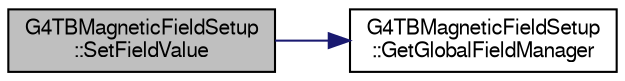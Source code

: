 digraph "G4TBMagneticFieldSetup::SetFieldValue"
{
  bgcolor="transparent";
  edge [fontname="FreeSans",fontsize="10",labelfontname="FreeSans",labelfontsize="10"];
  node [fontname="FreeSans",fontsize="10",shape=record];
  rankdir="LR";
  Node1 [label="G4TBMagneticFieldSetup\l::SetFieldValue",height=0.2,width=0.4,color="black", fillcolor="grey75", style="filled" fontcolor="black"];
  Node1 -> Node2 [color="midnightblue",fontsize="10",style="solid",fontname="FreeSans"];
  Node2 [label="G4TBMagneticFieldSetup\l::GetGlobalFieldManager",height=0.2,width=0.4,color="black",URL="$d4/d2e/classG4TBMagneticFieldSetup.html#a0c0283b70cfe56722463755a240697a1"];
}
